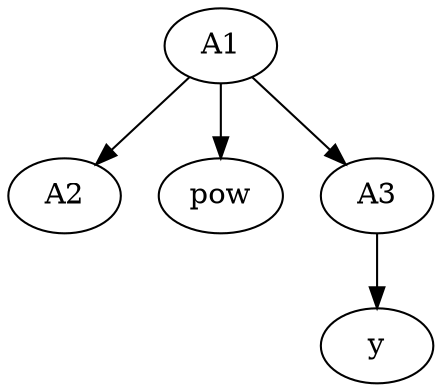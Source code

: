 digraph G {  
  ordering=in ;
  A1[texlbl="$\langle A \rangle$"];
  A1->A2
  A1->pow
  pow[texlbl="pow"];
  A1->A3
  A2[texlbl="$\langle A \rangle$"];
  A3[texlbl="$\langle A \rangle$"];
  A3->y 
  y[texlbl="$y$"];
}
